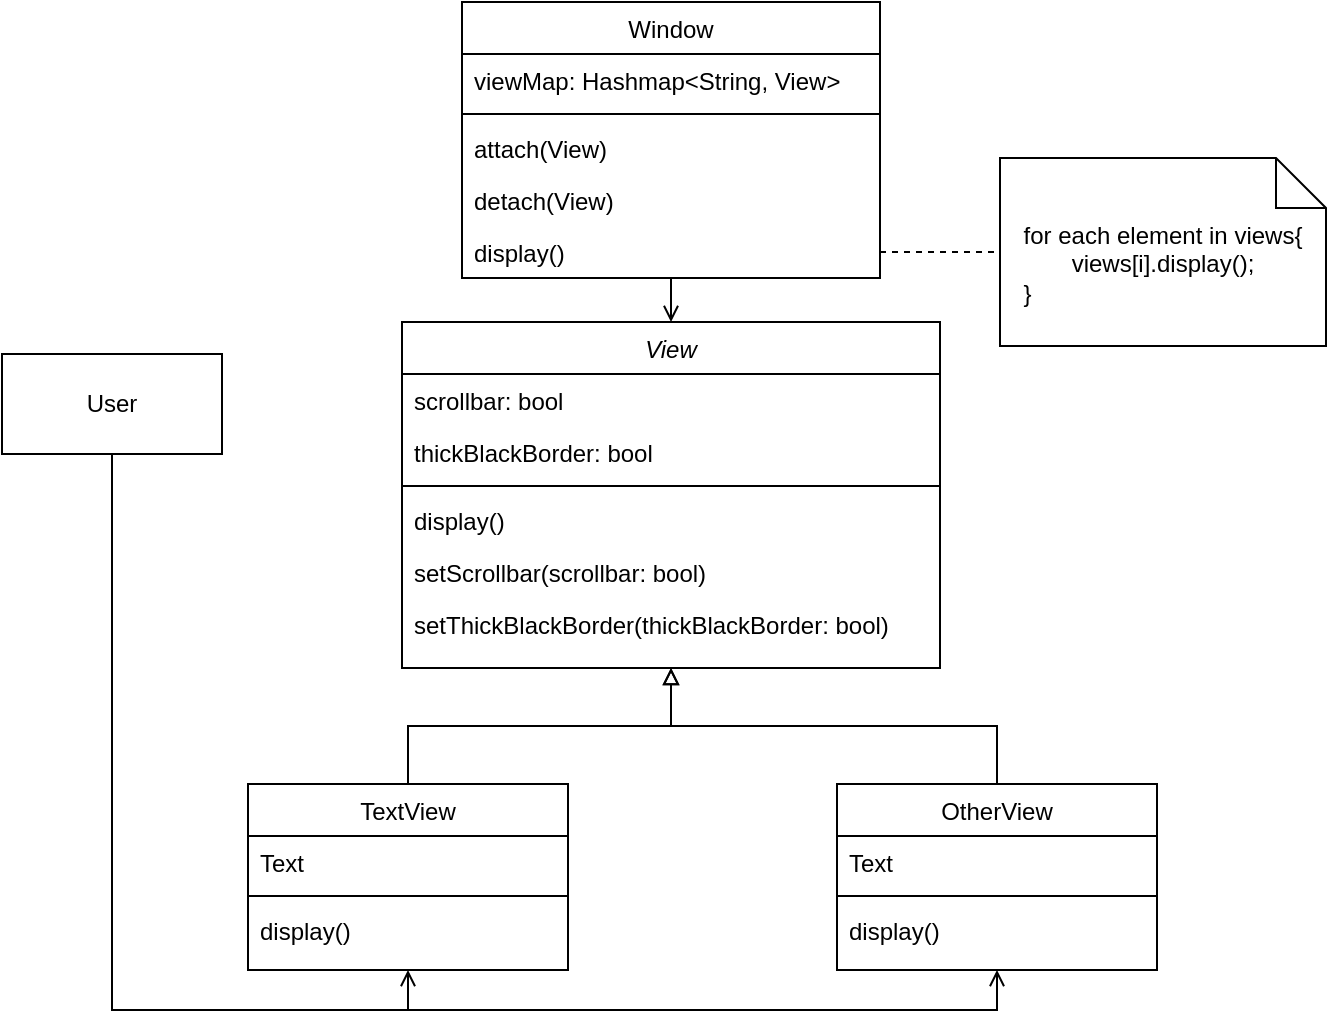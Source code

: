 <mxfile version="21.2.9" type="github" pages="2">
  <diagram id="C5RBs43oDa-KdzZeNtuy" name="Page-1">
    <mxGraphModel dx="1050" dy="582" grid="0" gridSize="10" guides="1" tooltips="1" connect="1" arrows="1" fold="1" page="1" pageScale="1" pageWidth="827" pageHeight="1169" math="0" shadow="0">
      <root>
        <mxCell id="WIyWlLk6GJQsqaUBKTNV-0" />
        <mxCell id="WIyWlLk6GJQsqaUBKTNV-1" parent="WIyWlLk6GJQsqaUBKTNV-0" />
        <mxCell id="Nr7kIT6_98lTkHRtGs4z-55" style="edgeStyle=orthogonalEdgeStyle;rounded=0;orthogonalLoop=1;jettySize=auto;html=1;exitX=0.5;exitY=0;exitDx=0;exitDy=0;entryX=0.5;entryY=1;entryDx=0;entryDy=0;endArrow=block;endFill=0;" parent="WIyWlLk6GJQsqaUBKTNV-1" source="zkfFHV4jXpPFQw0GAbJ--0" target="Nr7kIT6_98lTkHRtGs4z-47" edge="1">
          <mxGeometry relative="1" as="geometry" />
        </mxCell>
        <mxCell id="zkfFHV4jXpPFQw0GAbJ--0" value="TextView" style="swimlane;fontStyle=0;align=center;verticalAlign=top;childLayout=stackLayout;horizontal=1;startSize=26;horizontalStack=0;resizeParent=1;resizeLast=0;collapsible=1;marginBottom=0;rounded=0;shadow=0;strokeWidth=1;" parent="WIyWlLk6GJQsqaUBKTNV-1" vertex="1">
          <mxGeometry x="146" y="459" width="160" height="93" as="geometry">
            <mxRectangle x="146" y="459" width="160" height="26" as="alternateBounds" />
          </mxGeometry>
        </mxCell>
        <mxCell id="zkfFHV4jXpPFQw0GAbJ--1" value="Text" style="text;align=left;verticalAlign=top;spacingLeft=4;spacingRight=4;overflow=hidden;rotatable=0;points=[[0,0.5],[1,0.5]];portConstraint=eastwest;" parent="zkfFHV4jXpPFQw0GAbJ--0" vertex="1">
          <mxGeometry y="26" width="160" height="26" as="geometry" />
        </mxCell>
        <mxCell id="zkfFHV4jXpPFQw0GAbJ--4" value="" style="line;html=1;strokeWidth=1;align=left;verticalAlign=middle;spacingTop=-1;spacingLeft=3;spacingRight=3;rotatable=0;labelPosition=right;points=[];portConstraint=eastwest;" parent="zkfFHV4jXpPFQw0GAbJ--0" vertex="1">
          <mxGeometry y="52" width="160" height="8" as="geometry" />
        </mxCell>
        <mxCell id="zkfFHV4jXpPFQw0GAbJ--5" value="display()" style="text;align=left;verticalAlign=top;spacingLeft=4;spacingRight=4;overflow=hidden;rotatable=0;points=[[0,0.5],[1,0.5]];portConstraint=eastwest;" parent="zkfFHV4jXpPFQw0GAbJ--0" vertex="1">
          <mxGeometry y="60" width="160" height="26" as="geometry" />
        </mxCell>
        <mxCell id="Nr7kIT6_98lTkHRtGs4z-57" style="edgeStyle=orthogonalEdgeStyle;rounded=0;orthogonalLoop=1;jettySize=auto;html=1;exitX=0.5;exitY=1;exitDx=0;exitDy=0;entryX=0.5;entryY=0;entryDx=0;entryDy=0;endArrow=open;endFill=0;" parent="WIyWlLk6GJQsqaUBKTNV-1" source="Nr7kIT6_98lTkHRtGs4z-5" target="Nr7kIT6_98lTkHRtGs4z-47" edge="1">
          <mxGeometry relative="1" as="geometry" />
        </mxCell>
        <mxCell id="Nr7kIT6_98lTkHRtGs4z-5" value="Window" style="swimlane;fontStyle=0;align=center;verticalAlign=top;childLayout=stackLayout;horizontal=1;startSize=26;horizontalStack=0;resizeParent=1;resizeLast=0;collapsible=1;marginBottom=0;rounded=0;shadow=0;strokeWidth=1;" parent="WIyWlLk6GJQsqaUBKTNV-1" vertex="1">
          <mxGeometry x="253" y="68" width="209" height="138" as="geometry">
            <mxRectangle x="154" y="67" width="160" height="26" as="alternateBounds" />
          </mxGeometry>
        </mxCell>
        <mxCell id="Nr7kIT6_98lTkHRtGs4z-6" value="viewMap: Hashmap&lt;String, View&gt;" style="text;align=left;verticalAlign=top;spacingLeft=4;spacingRight=4;overflow=hidden;rotatable=0;points=[[0,0.5],[1,0.5]];portConstraint=eastwest;" parent="Nr7kIT6_98lTkHRtGs4z-5" vertex="1">
          <mxGeometry y="26" width="209" height="26" as="geometry" />
        </mxCell>
        <mxCell id="Nr7kIT6_98lTkHRtGs4z-63" value="" style="line;html=1;strokeWidth=1;align=left;verticalAlign=middle;spacingTop=-1;spacingLeft=3;spacingRight=3;rotatable=0;labelPosition=right;points=[];portConstraint=eastwest;" parent="Nr7kIT6_98lTkHRtGs4z-5" vertex="1">
          <mxGeometry y="52" width="209" height="8" as="geometry" />
        </mxCell>
        <mxCell id="Nr7kIT6_98lTkHRtGs4z-62" value="attach(View)" style="text;align=left;verticalAlign=top;spacingLeft=4;spacingRight=4;overflow=hidden;rotatable=0;points=[[0,0.5],[1,0.5]];portConstraint=eastwest;" parent="Nr7kIT6_98lTkHRtGs4z-5" vertex="1">
          <mxGeometry y="60" width="209" height="26" as="geometry" />
        </mxCell>
        <mxCell id="Nr7kIT6_98lTkHRtGs4z-64" value="detach(View)" style="text;align=left;verticalAlign=top;spacingLeft=4;spacingRight=4;overflow=hidden;rotatable=0;points=[[0,0.5],[1,0.5]];portConstraint=eastwest;" parent="Nr7kIT6_98lTkHRtGs4z-5" vertex="1">
          <mxGeometry y="86" width="209" height="26" as="geometry" />
        </mxCell>
        <mxCell id="Nr7kIT6_98lTkHRtGs4z-65" value="display()" style="text;align=left;verticalAlign=top;spacingLeft=4;spacingRight=4;overflow=hidden;rotatable=0;points=[[0,0.5],[1,0.5]];portConstraint=eastwest;" parent="Nr7kIT6_98lTkHRtGs4z-5" vertex="1">
          <mxGeometry y="112" width="209" height="26" as="geometry" />
        </mxCell>
        <mxCell id="Nr7kIT6_98lTkHRtGs4z-56" style="edgeStyle=orthogonalEdgeStyle;rounded=0;orthogonalLoop=1;jettySize=auto;html=1;exitX=0.5;exitY=0;exitDx=0;exitDy=0;entryX=0.5;entryY=1;entryDx=0;entryDy=0;endArrow=block;endFill=0;" parent="WIyWlLk6GJQsqaUBKTNV-1" source="Nr7kIT6_98lTkHRtGs4z-14" target="Nr7kIT6_98lTkHRtGs4z-47" edge="1">
          <mxGeometry relative="1" as="geometry" />
        </mxCell>
        <mxCell id="Nr7kIT6_98lTkHRtGs4z-14" value="OtherView" style="swimlane;fontStyle=0;align=center;verticalAlign=top;childLayout=stackLayout;horizontal=1;startSize=26;horizontalStack=0;resizeParent=1;resizeLast=0;collapsible=1;marginBottom=0;rounded=0;shadow=0;strokeWidth=1;" parent="WIyWlLk6GJQsqaUBKTNV-1" vertex="1">
          <mxGeometry x="440.5" y="459" width="160" height="93" as="geometry">
            <mxRectangle x="440.5" y="459" width="160" height="26" as="alternateBounds" />
          </mxGeometry>
        </mxCell>
        <mxCell id="Nr7kIT6_98lTkHRtGs4z-15" value="Text" style="text;align=left;verticalAlign=top;spacingLeft=4;spacingRight=4;overflow=hidden;rotatable=0;points=[[0,0.5],[1,0.5]];portConstraint=eastwest;" parent="Nr7kIT6_98lTkHRtGs4z-14" vertex="1">
          <mxGeometry y="26" width="160" height="26" as="geometry" />
        </mxCell>
        <mxCell id="Nr7kIT6_98lTkHRtGs4z-18" value="" style="line;html=1;strokeWidth=1;align=left;verticalAlign=middle;spacingTop=-1;spacingLeft=3;spacingRight=3;rotatable=0;labelPosition=right;points=[];portConstraint=eastwest;" parent="Nr7kIT6_98lTkHRtGs4z-14" vertex="1">
          <mxGeometry y="52" width="160" height="8" as="geometry" />
        </mxCell>
        <mxCell id="Nr7kIT6_98lTkHRtGs4z-19" value="display()" style="text;align=left;verticalAlign=top;spacingLeft=4;spacingRight=4;overflow=hidden;rotatable=0;points=[[0,0.5],[1,0.5]];portConstraint=eastwest;" parent="Nr7kIT6_98lTkHRtGs4z-14" vertex="1">
          <mxGeometry y="60" width="160" height="26" as="geometry" />
        </mxCell>
        <mxCell id="Nr7kIT6_98lTkHRtGs4z-47" value="View" style="swimlane;fontStyle=2;align=center;verticalAlign=top;childLayout=stackLayout;horizontal=1;startSize=26;horizontalStack=0;resizeParent=1;resizeLast=0;collapsible=1;marginBottom=0;rounded=0;shadow=0;strokeWidth=1;" parent="WIyWlLk6GJQsqaUBKTNV-1" vertex="1">
          <mxGeometry x="223" y="228" width="269" height="173" as="geometry">
            <mxRectangle x="496" y="61" width="160" height="26" as="alternateBounds" />
          </mxGeometry>
        </mxCell>
        <mxCell id="Nr7kIT6_98lTkHRtGs4z-49" value="scrollbar: bool" style="text;align=left;verticalAlign=top;spacingLeft=4;spacingRight=4;overflow=hidden;rotatable=0;points=[[0,0.5],[1,0.5]];portConstraint=eastwest;" parent="Nr7kIT6_98lTkHRtGs4z-47" vertex="1">
          <mxGeometry y="26" width="269" height="26" as="geometry" />
        </mxCell>
        <mxCell id="Nr7kIT6_98lTkHRtGs4z-50" value="thickBlackBorder: bool" style="text;align=left;verticalAlign=top;spacingLeft=4;spacingRight=4;overflow=hidden;rotatable=0;points=[[0,0.5],[1,0.5]];portConstraint=eastwest;" parent="Nr7kIT6_98lTkHRtGs4z-47" vertex="1">
          <mxGeometry y="52" width="269" height="26" as="geometry" />
        </mxCell>
        <mxCell id="Nr7kIT6_98lTkHRtGs4z-51" value="" style="line;html=1;strokeWidth=1;align=left;verticalAlign=middle;spacingTop=-1;spacingLeft=3;spacingRight=3;rotatable=0;labelPosition=right;points=[];portConstraint=eastwest;" parent="Nr7kIT6_98lTkHRtGs4z-47" vertex="1">
          <mxGeometry y="78" width="269" height="8" as="geometry" />
        </mxCell>
        <mxCell id="Nr7kIT6_98lTkHRtGs4z-52" value="display()" style="text;align=left;verticalAlign=top;spacingLeft=4;spacingRight=4;overflow=hidden;rotatable=0;points=[[0,0.5],[1,0.5]];portConstraint=eastwest;" parent="Nr7kIT6_98lTkHRtGs4z-47" vertex="1">
          <mxGeometry y="86" width="269" height="26" as="geometry" />
        </mxCell>
        <mxCell id="Nr7kIT6_98lTkHRtGs4z-53" value="setScrollbar(scrollbar: bool)" style="text;align=left;verticalAlign=top;spacingLeft=4;spacingRight=4;overflow=hidden;rotatable=0;points=[[0,0.5],[1,0.5]];portConstraint=eastwest;" parent="Nr7kIT6_98lTkHRtGs4z-47" vertex="1">
          <mxGeometry y="112" width="269" height="26" as="geometry" />
        </mxCell>
        <mxCell id="Nr7kIT6_98lTkHRtGs4z-54" value="setThickBlackBorder(thickBlackBorder: bool)" style="text;align=left;verticalAlign=top;spacingLeft=4;spacingRight=4;overflow=hidden;rotatable=0;points=[[0,0.5],[1,0.5]];portConstraint=eastwest;" parent="Nr7kIT6_98lTkHRtGs4z-47" vertex="1">
          <mxGeometry y="138" width="269" height="26" as="geometry" />
        </mxCell>
        <mxCell id="Nr7kIT6_98lTkHRtGs4z-60" style="edgeStyle=orthogonalEdgeStyle;rounded=0;orthogonalLoop=1;jettySize=auto;html=1;exitX=0.5;exitY=1;exitDx=0;exitDy=0;entryX=0.5;entryY=1;entryDx=0;entryDy=0;endArrow=open;endFill=0;" parent="WIyWlLk6GJQsqaUBKTNV-1" source="Nr7kIT6_98lTkHRtGs4z-58" target="zkfFHV4jXpPFQw0GAbJ--0" edge="1">
          <mxGeometry relative="1" as="geometry" />
        </mxCell>
        <mxCell id="Nr7kIT6_98lTkHRtGs4z-61" style="edgeStyle=orthogonalEdgeStyle;rounded=0;orthogonalLoop=1;jettySize=auto;html=1;exitX=0.5;exitY=1;exitDx=0;exitDy=0;entryX=0.5;entryY=1;entryDx=0;entryDy=0;endArrow=open;endFill=0;" parent="WIyWlLk6GJQsqaUBKTNV-1" source="Nr7kIT6_98lTkHRtGs4z-58" target="Nr7kIT6_98lTkHRtGs4z-14" edge="1">
          <mxGeometry relative="1" as="geometry" />
        </mxCell>
        <mxCell id="Nr7kIT6_98lTkHRtGs4z-58" value="User" style="html=1;whiteSpace=wrap;" parent="WIyWlLk6GJQsqaUBKTNV-1" vertex="1">
          <mxGeometry x="23" y="244" width="110" height="50" as="geometry" />
        </mxCell>
        <mxCell id="Nr7kIT6_98lTkHRtGs4z-66" value="for each element in views{&lt;br&gt;views[i].display();&lt;br&gt;&lt;div style=&quot;text-align: left;&quot;&gt;&lt;span style=&quot;background-color: initial;&quot;&gt;}&lt;/span&gt;&lt;/div&gt;" style="shape=note2;boundedLbl=1;whiteSpace=wrap;html=1;size=25;verticalAlign=top;align=center;" parent="WIyWlLk6GJQsqaUBKTNV-1" vertex="1">
          <mxGeometry x="522" y="146" width="163" height="94" as="geometry" />
        </mxCell>
        <mxCell id="Nr7kIT6_98lTkHRtGs4z-67" style="edgeStyle=orthogonalEdgeStyle;rounded=0;orthogonalLoop=1;jettySize=auto;html=1;exitX=1;exitY=0.5;exitDx=0;exitDy=0;entryX=0;entryY=0.5;entryDx=0;entryDy=0;entryPerimeter=0;endArrow=none;endFill=0;dashed=1;" parent="WIyWlLk6GJQsqaUBKTNV-1" source="Nr7kIT6_98lTkHRtGs4z-65" target="Nr7kIT6_98lTkHRtGs4z-66" edge="1">
          <mxGeometry relative="1" as="geometry" />
        </mxCell>
      </root>
    </mxGraphModel>
  </diagram>
  <diagram id="vAjh1-kpttKeQfAkNRWy" name="Page-2">
    <mxGraphModel dx="1050" dy="582" grid="0" gridSize="10" guides="1" tooltips="1" connect="1" arrows="1" fold="1" page="1" pageScale="1" pageWidth="850" pageHeight="1100" math="0" shadow="0">
      <root>
        <mxCell id="0" />
        <mxCell id="1" parent="0" />
        <mxCell id="zVzabeeGuO9zUwi2U8Y--5" style="edgeStyle=orthogonalEdgeStyle;rounded=0;orthogonalLoop=1;jettySize=auto;html=1;exitX=0;exitY=0.5;exitDx=0;exitDy=0;entryX=1;entryY=0.5;entryDx=0;entryDy=0;endArrow=open;endFill=0;" edge="1" parent="1" source="3pwNJCAhdrO7_ArIFokz-1" target="zVzabeeGuO9zUwi2U8Y--1">
          <mxGeometry relative="1" as="geometry" />
        </mxCell>
        <mxCell id="iTp6Qkr-tG074nf6BBxL-9" style="edgeStyle=orthogonalEdgeStyle;rounded=0;orthogonalLoop=1;jettySize=auto;html=1;exitX=0;exitY=0.5;exitDx=0;exitDy=0;entryX=1;entryY=0.5;entryDx=0;entryDy=0;" edge="1" parent="1" source="3pwNJCAhdrO7_ArIFokz-1" target="iTp6Qkr-tG074nf6BBxL-1">
          <mxGeometry relative="1" as="geometry" />
        </mxCell>
        <mxCell id="3pwNJCAhdrO7_ArIFokz-1" value="Window" style="swimlane;fontStyle=0;align=center;verticalAlign=top;childLayout=stackLayout;horizontal=1;startSize=26;horizontalStack=0;resizeParent=1;resizeLast=0;collapsible=1;marginBottom=0;rounded=0;shadow=0;strokeWidth=1;" vertex="1" parent="1">
          <mxGeometry x="502" y="115" width="159.5" height="164" as="geometry">
            <mxRectangle x="502" y="115" width="160" height="26" as="alternateBounds" />
          </mxGeometry>
        </mxCell>
        <mxCell id="3pwNJCAhdrO7_ArIFokz-2" value="views: List&lt;TextView&gt;" style="text;align=left;verticalAlign=top;spacingLeft=4;spacingRight=4;overflow=hidden;rotatable=0;points=[[0,0.5],[1,0.5]];portConstraint=eastwest;" vertex="1" parent="3pwNJCAhdrO7_ArIFokz-1">
          <mxGeometry y="26" width="159.5" height="26" as="geometry" />
        </mxCell>
        <mxCell id="iTp6Qkr-tG074nf6BBxL-10" value="views: List&lt;OtherView&gt;" style="text;align=left;verticalAlign=top;spacingLeft=4;spacingRight=4;overflow=hidden;rotatable=0;points=[[0,0.5],[1,0.5]];portConstraint=eastwest;" vertex="1" parent="3pwNJCAhdrO7_ArIFokz-1">
          <mxGeometry y="52" width="159.5" height="26" as="geometry" />
        </mxCell>
        <mxCell id="3pwNJCAhdrO7_ArIFokz-3" value="" style="line;html=1;strokeWidth=1;align=left;verticalAlign=middle;spacingTop=-1;spacingLeft=3;spacingRight=3;rotatable=0;labelPosition=right;points=[];portConstraint=eastwest;" vertex="1" parent="3pwNJCAhdrO7_ArIFokz-1">
          <mxGeometry y="78" width="159.5" height="8" as="geometry" />
        </mxCell>
        <mxCell id="3pwNJCAhdrO7_ArIFokz-4" value="attach(View)" style="text;align=left;verticalAlign=top;spacingLeft=4;spacingRight=4;overflow=hidden;rotatable=0;points=[[0,0.5],[1,0.5]];portConstraint=eastwest;" vertex="1" parent="3pwNJCAhdrO7_ArIFokz-1">
          <mxGeometry y="86" width="159.5" height="26" as="geometry" />
        </mxCell>
        <mxCell id="3pwNJCAhdrO7_ArIFokz-5" value="detach(View)" style="text;align=left;verticalAlign=top;spacingLeft=4;spacingRight=4;overflow=hidden;rotatable=0;points=[[0,0.5],[1,0.5]];portConstraint=eastwest;" vertex="1" parent="3pwNJCAhdrO7_ArIFokz-1">
          <mxGeometry y="112" width="159.5" height="26" as="geometry" />
        </mxCell>
        <mxCell id="3pwNJCAhdrO7_ArIFokz-6" value="display()" style="text;align=left;verticalAlign=top;spacingLeft=4;spacingRight=4;overflow=hidden;rotatable=0;points=[[0,0.5],[1,0.5]];portConstraint=eastwest;" vertex="1" parent="3pwNJCAhdrO7_ArIFokz-1">
          <mxGeometry y="138" width="159.5" height="26" as="geometry" />
        </mxCell>
        <mxCell id="zVzabeeGuO9zUwi2U8Y--1" value="TextView" style="swimlane;fontStyle=0;align=center;verticalAlign=top;childLayout=stackLayout;horizontal=1;startSize=26;horizontalStack=0;resizeParent=1;resizeLast=0;collapsible=1;marginBottom=0;rounded=0;shadow=0;strokeWidth=1;" vertex="1" parent="1">
          <mxGeometry x="169" y="115" width="247" height="190" as="geometry">
            <mxRectangle x="224" y="115" width="160" height="26" as="alternateBounds" />
          </mxGeometry>
        </mxCell>
        <mxCell id="3Scroahd886cEfrlEKiG-3" value="Text" style="text;align=left;verticalAlign=top;spacingLeft=4;spacingRight=4;overflow=hidden;rotatable=0;points=[[0,0.5],[1,0.5]];portConstraint=eastwest;" vertex="1" parent="zVzabeeGuO9zUwi2U8Y--1">
          <mxGeometry y="26" width="247" height="26" as="geometry" />
        </mxCell>
        <mxCell id="YpZz1cXEPzVEn41XBIzN-1" value="scrollbar: bool" style="text;align=left;verticalAlign=top;spacingLeft=4;spacingRight=4;overflow=hidden;rotatable=0;points=[[0,0.5],[1,0.5]];portConstraint=eastwest;" vertex="1" parent="zVzabeeGuO9zUwi2U8Y--1">
          <mxGeometry y="52" width="247" height="26" as="geometry" />
        </mxCell>
        <mxCell id="zVzabeeGuO9zUwi2U8Y--2" value="thickBlackBorder: bool" style="text;align=left;verticalAlign=top;spacingLeft=4;spacingRight=4;overflow=hidden;rotatable=0;points=[[0,0.5],[1,0.5]];portConstraint=eastwest;" vertex="1" parent="zVzabeeGuO9zUwi2U8Y--1">
          <mxGeometry y="78" width="247" height="26" as="geometry" />
        </mxCell>
        <mxCell id="zVzabeeGuO9zUwi2U8Y--3" value="" style="line;html=1;strokeWidth=1;align=left;verticalAlign=middle;spacingTop=-1;spacingLeft=3;spacingRight=3;rotatable=0;labelPosition=right;points=[];portConstraint=eastwest;" vertex="1" parent="zVzabeeGuO9zUwi2U8Y--1">
          <mxGeometry y="104" width="247" height="8" as="geometry" />
        </mxCell>
        <mxCell id="EHANeBt5i5vVWxlNi3zi-2" value="display()" style="text;align=left;verticalAlign=top;spacingLeft=4;spacingRight=4;overflow=hidden;rotatable=0;points=[[0,0.5],[1,0.5]];portConstraint=eastwest;" vertex="1" parent="zVzabeeGuO9zUwi2U8Y--1">
          <mxGeometry y="112" width="247" height="26" as="geometry" />
        </mxCell>
        <mxCell id="FymeK4wUVdrj_E6zbugq-1" value="setScrollbar(scrollbar: bool)" style="text;align=left;verticalAlign=top;spacingLeft=4;spacingRight=4;overflow=hidden;rotatable=0;points=[[0,0.5],[1,0.5]];portConstraint=eastwest;" vertex="1" parent="zVzabeeGuO9zUwi2U8Y--1">
          <mxGeometry y="138" width="247" height="26" as="geometry" />
        </mxCell>
        <mxCell id="zVzabeeGuO9zUwi2U8Y--4" value="setThickBlackBorder(thickBlackBorder: bool)" style="text;align=left;verticalAlign=top;spacingLeft=4;spacingRight=4;overflow=hidden;rotatable=0;points=[[0,0.5],[1,0.5]];portConstraint=eastwest;" vertex="1" parent="zVzabeeGuO9zUwi2U8Y--1">
          <mxGeometry y="164" width="247" height="26" as="geometry" />
        </mxCell>
        <mxCell id="iTp6Qkr-tG074nf6BBxL-1" value="OtherView" style="swimlane;fontStyle=0;align=center;verticalAlign=top;childLayout=stackLayout;horizontal=1;startSize=26;horizontalStack=0;resizeParent=1;resizeLast=0;collapsible=1;marginBottom=0;rounded=0;shadow=0;strokeWidth=1;" vertex="1" parent="1">
          <mxGeometry x="169" y="337" width="247" height="190" as="geometry">
            <mxRectangle x="169" y="337" width="160" height="26" as="alternateBounds" />
          </mxGeometry>
        </mxCell>
        <mxCell id="iTp6Qkr-tG074nf6BBxL-2" value="Text" style="text;align=left;verticalAlign=top;spacingLeft=4;spacingRight=4;overflow=hidden;rotatable=0;points=[[0,0.5],[1,0.5]];portConstraint=eastwest;" vertex="1" parent="iTp6Qkr-tG074nf6BBxL-1">
          <mxGeometry y="26" width="247" height="26" as="geometry" />
        </mxCell>
        <mxCell id="iTp6Qkr-tG074nf6BBxL-3" value="scrollbar: bool" style="text;align=left;verticalAlign=top;spacingLeft=4;spacingRight=4;overflow=hidden;rotatable=0;points=[[0,0.5],[1,0.5]];portConstraint=eastwest;" vertex="1" parent="iTp6Qkr-tG074nf6BBxL-1">
          <mxGeometry y="52" width="247" height="26" as="geometry" />
        </mxCell>
        <mxCell id="iTp6Qkr-tG074nf6BBxL-4" value="thickBlackBorder: bool" style="text;align=left;verticalAlign=top;spacingLeft=4;spacingRight=4;overflow=hidden;rotatable=0;points=[[0,0.5],[1,0.5]];portConstraint=eastwest;" vertex="1" parent="iTp6Qkr-tG074nf6BBxL-1">
          <mxGeometry y="78" width="247" height="26" as="geometry" />
        </mxCell>
        <mxCell id="iTp6Qkr-tG074nf6BBxL-5" value="" style="line;html=1;strokeWidth=1;align=left;verticalAlign=middle;spacingTop=-1;spacingLeft=3;spacingRight=3;rotatable=0;labelPosition=right;points=[];portConstraint=eastwest;" vertex="1" parent="iTp6Qkr-tG074nf6BBxL-1">
          <mxGeometry y="104" width="247" height="8" as="geometry" />
        </mxCell>
        <mxCell id="iTp6Qkr-tG074nf6BBxL-6" value="display()" style="text;align=left;verticalAlign=top;spacingLeft=4;spacingRight=4;overflow=hidden;rotatable=0;points=[[0,0.5],[1,0.5]];portConstraint=eastwest;" vertex="1" parent="iTp6Qkr-tG074nf6BBxL-1">
          <mxGeometry y="112" width="247" height="26" as="geometry" />
        </mxCell>
        <mxCell id="iTp6Qkr-tG074nf6BBxL-7" value="setScrollbar(scrollbar: bool)" style="text;align=left;verticalAlign=top;spacingLeft=4;spacingRight=4;overflow=hidden;rotatable=0;points=[[0,0.5],[1,0.5]];portConstraint=eastwest;" vertex="1" parent="iTp6Qkr-tG074nf6BBxL-1">
          <mxGeometry y="138" width="247" height="26" as="geometry" />
        </mxCell>
        <mxCell id="iTp6Qkr-tG074nf6BBxL-8" value="setThickBlackBorder(thickBlackBorder: bool)" style="text;align=left;verticalAlign=top;spacingLeft=4;spacingRight=4;overflow=hidden;rotatable=0;points=[[0,0.5],[1,0.5]];portConstraint=eastwest;" vertex="1" parent="iTp6Qkr-tG074nf6BBxL-1">
          <mxGeometry y="164" width="247" height="26" as="geometry" />
        </mxCell>
      </root>
    </mxGraphModel>
  </diagram>
</mxfile>
